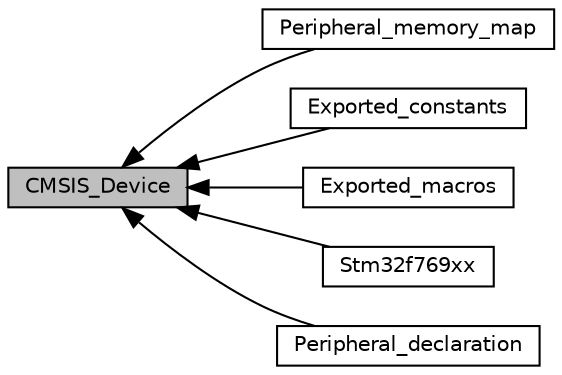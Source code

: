 digraph "CMSIS_Device"
{
  edge [fontname="Helvetica",fontsize="10",labelfontname="Helvetica",labelfontsize="10"];
  node [fontname="Helvetica",fontsize="10",shape=record];
  rankdir=LR;
  Node2 [label="Peripheral_memory_map",height=0.2,width=0.4,color="black", fillcolor="white", style="filled",URL="$group___peripheral__memory__map.html"];
  Node4 [label="Exported_constants",height=0.2,width=0.4,color="black", fillcolor="white", style="filled",URL="$group___exported__constants.html"];
  Node5 [label="Exported_macros",height=0.2,width=0.4,color="black", fillcolor="white", style="filled",URL="$group___exported__macros.html"];
  Node0 [label="CMSIS_Device",height=0.2,width=0.4,color="black", fillcolor="grey75", style="filled", fontcolor="black"];
  Node1 [label="Stm32f769xx",height=0.2,width=0.4,color="black", fillcolor="white", style="filled",URL="$group__stm32f769xx.html"];
  Node3 [label="Peripheral_declaration",height=0.2,width=0.4,color="black", fillcolor="white", style="filled",URL="$group___peripheral__declaration.html"];
  Node0->Node1 [shape=plaintext, dir="back", style="solid"];
  Node0->Node2 [shape=plaintext, dir="back", style="solid"];
  Node0->Node3 [shape=plaintext, dir="back", style="solid"];
  Node0->Node4 [shape=plaintext, dir="back", style="solid"];
  Node0->Node5 [shape=plaintext, dir="back", style="solid"];
}
